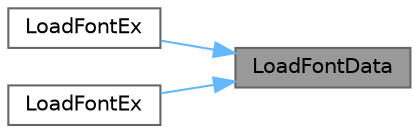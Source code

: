 digraph "LoadFontData"
{
 // LATEX_PDF_SIZE
  bgcolor="transparent";
  edge [fontname=Helvetica,fontsize=10,labelfontname=Helvetica,labelfontsize=10];
  node [fontname=Helvetica,fontsize=10,shape=box,height=0.2,width=0.4];
  rankdir="RL";
  Node1 [id="Node000001",label="LoadFontData",height=0.2,width=0.4,color="gray40", fillcolor="grey60", style="filled", fontcolor="black",tooltip=" "];
  Node1 -> Node2 [id="edge1_Node000001_Node000002",dir="back",color="steelblue1",style="solid",tooltip=" "];
  Node2 [id="Node000002",label="LoadFontEx",height=0.2,width=0.4,color="grey40", fillcolor="white", style="filled",URL="$_classes_2lib_2_raylib_erosion_standalone-main_2raylib_2src_2text_8c.html#ace56777465bba6fe79619d4a82accc79",tooltip=" "];
  Node1 -> Node3 [id="edge2_Node000001_Node000003",dir="back",color="steelblue1",style="solid",tooltip=" "];
  Node3 [id="Node000003",label="LoadFontEx",height=0.2,width=0.4,color="grey40", fillcolor="white", style="filled",URL="$_old_2_classes_2lib_2rtext_8c.html#ab0d4d79244a953e7dff301fcf7862502",tooltip=" "];
}
